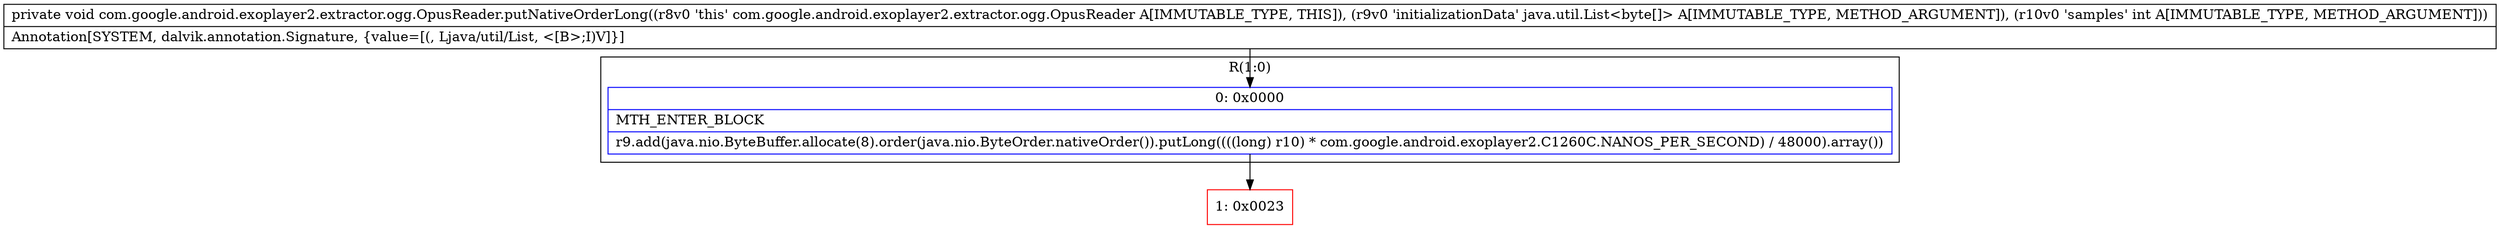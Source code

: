 digraph "CFG forcom.google.android.exoplayer2.extractor.ogg.OpusReader.putNativeOrderLong(Ljava\/util\/List;I)V" {
subgraph cluster_Region_1096208308 {
label = "R(1:0)";
node [shape=record,color=blue];
Node_0 [shape=record,label="{0\:\ 0x0000|MTH_ENTER_BLOCK\l|r9.add(java.nio.ByteBuffer.allocate(8).order(java.nio.ByteOrder.nativeOrder()).putLong((((long) r10) * com.google.android.exoplayer2.C1260C.NANOS_PER_SECOND) \/ 48000).array())\l}"];
}
Node_1 [shape=record,color=red,label="{1\:\ 0x0023}"];
MethodNode[shape=record,label="{private void com.google.android.exoplayer2.extractor.ogg.OpusReader.putNativeOrderLong((r8v0 'this' com.google.android.exoplayer2.extractor.ogg.OpusReader A[IMMUTABLE_TYPE, THIS]), (r9v0 'initializationData' java.util.List\<byte[]\> A[IMMUTABLE_TYPE, METHOD_ARGUMENT]), (r10v0 'samples' int A[IMMUTABLE_TYPE, METHOD_ARGUMENT]))  | Annotation[SYSTEM, dalvik.annotation.Signature, \{value=[(, Ljava\/util\/List, \<[B\>;I)V]\}]\l}"];
MethodNode -> Node_0;
Node_0 -> Node_1;
}

